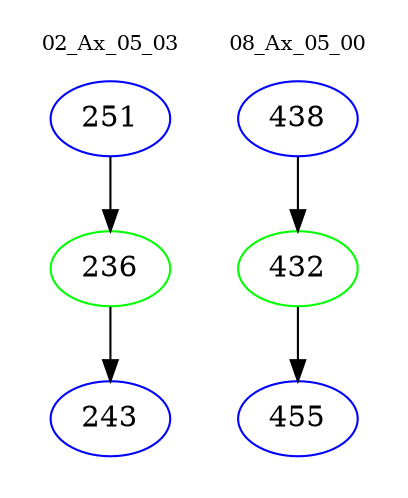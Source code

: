 digraph{
subgraph cluster_0 {
color = white
label = "02_Ax_05_03";
fontsize=10;
T0_251 [label="251", color="blue"]
T0_251 -> T0_236 [color="black"]
T0_236 [label="236", color="green"]
T0_236 -> T0_243 [color="black"]
T0_243 [label="243", color="blue"]
}
subgraph cluster_1 {
color = white
label = "08_Ax_05_00";
fontsize=10;
T1_438 [label="438", color="blue"]
T1_438 -> T1_432 [color="black"]
T1_432 [label="432", color="green"]
T1_432 -> T1_455 [color="black"]
T1_455 [label="455", color="blue"]
}
}
